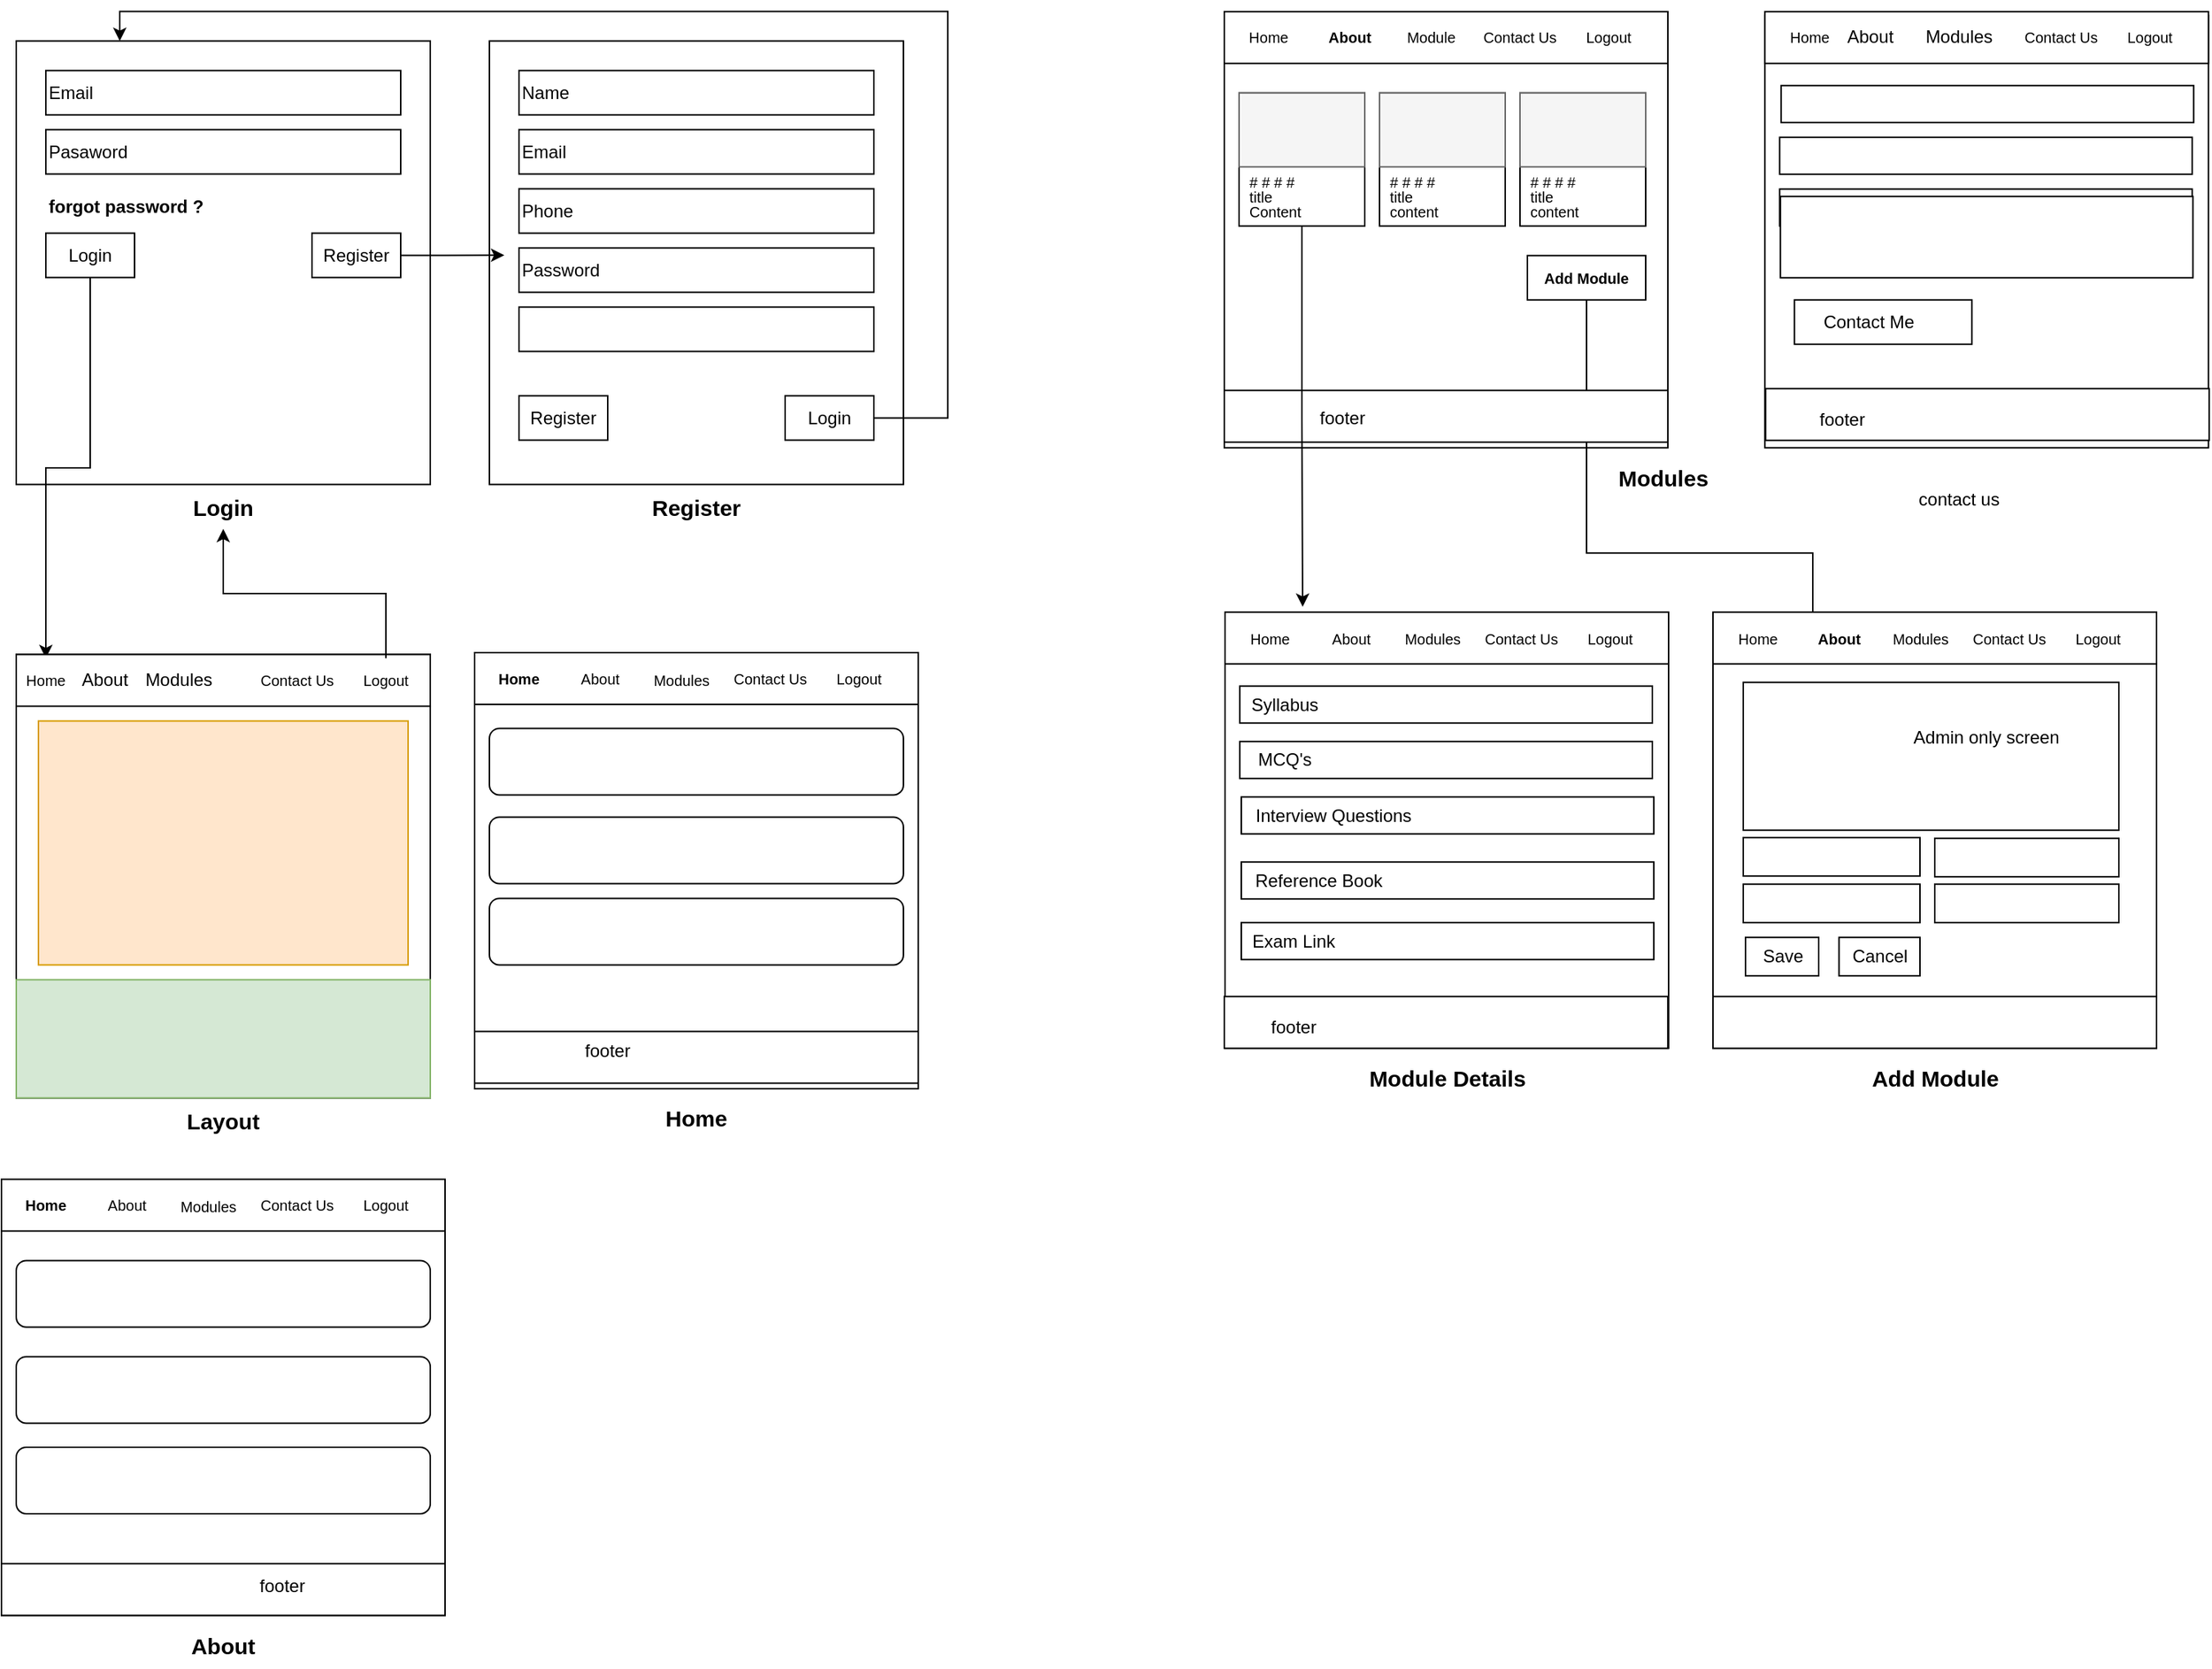<mxfile version="26.3.0" pages="2">
  <diagram name="Page-1" id="84Q58nc43VGnw34gn3SA">
    <mxGraphModel dx="1737" dy="950" grid="1" gridSize="10" guides="1" tooltips="1" connect="1" arrows="1" fold="1" page="1" pageScale="1" pageWidth="3300" pageHeight="4681" math="0" shadow="0">
      <root>
        <mxCell id="0" />
        <mxCell id="1" parent="0" />
        <mxCell id="bFYpzf1gUnUXxNnLCdfT-1" value="" style="rounded=0;whiteSpace=wrap;html=1;" vertex="1" parent="1">
          <mxGeometry x="90" y="76.73" width="280" height="300" as="geometry" />
        </mxCell>
        <mxCell id="bFYpzf1gUnUXxNnLCdfT-2" value="Email" style="rounded=0;whiteSpace=wrap;html=1;align=left;" vertex="1" parent="1">
          <mxGeometry x="110" y="96.73" width="240" height="30" as="geometry" />
        </mxCell>
        <mxCell id="bFYpzf1gUnUXxNnLCdfT-3" value="Pasaword" style="rounded=0;whiteSpace=wrap;html=1;align=left;" vertex="1" parent="1">
          <mxGeometry x="110" y="136.73" width="240" height="30" as="geometry" />
        </mxCell>
        <mxCell id="bFYpzf1gUnUXxNnLCdfT-4" style="edgeStyle=orthogonalEdgeStyle;rounded=0;orthogonalLoop=1;jettySize=auto;html=1;exitX=0.5;exitY=1;exitDx=0;exitDy=0;entryX=0.5;entryY=0;entryDx=0;entryDy=0;" edge="1" parent="1" source="bFYpzf1gUnUXxNnLCdfT-5" target="bFYpzf1gUnUXxNnLCdfT-21">
          <mxGeometry relative="1" as="geometry" />
        </mxCell>
        <mxCell id="bFYpzf1gUnUXxNnLCdfT-5" value="Login" style="rounded=0;whiteSpace=wrap;html=1;" vertex="1" parent="1">
          <mxGeometry x="110" y="206.73" width="60" height="30" as="geometry" />
        </mxCell>
        <mxCell id="bFYpzf1gUnUXxNnLCdfT-6" value="Register" style="rounded=0;whiteSpace=wrap;html=1;" vertex="1" parent="1">
          <mxGeometry x="290" y="206.73" width="60" height="30" as="geometry" />
        </mxCell>
        <mxCell id="bFYpzf1gUnUXxNnLCdfT-7" value="Login" style="text;html=1;align=center;verticalAlign=middle;whiteSpace=wrap;rounded=0;fontStyle=1;fontSize=15;" vertex="1" parent="1">
          <mxGeometry x="90" y="376.73" width="280" height="30" as="geometry" />
        </mxCell>
        <mxCell id="bFYpzf1gUnUXxNnLCdfT-8" value="" style="rounded=0;whiteSpace=wrap;html=1;" vertex="1" parent="1">
          <mxGeometry x="410" y="76.73" width="280" height="300" as="geometry" />
        </mxCell>
        <mxCell id="bFYpzf1gUnUXxNnLCdfT-9" value="Name" style="rounded=0;whiteSpace=wrap;html=1;align=left;" vertex="1" parent="1">
          <mxGeometry x="430" y="96.73" width="240" height="30" as="geometry" />
        </mxCell>
        <mxCell id="bFYpzf1gUnUXxNnLCdfT-10" value="Email&lt;span style=&quot;white-space: pre;&quot;&gt;&#x9;&lt;/span&gt;" style="rounded=0;whiteSpace=wrap;html=1;align=left;" vertex="1" parent="1">
          <mxGeometry x="430" y="136.73" width="240" height="30" as="geometry" />
        </mxCell>
        <mxCell id="bFYpzf1gUnUXxNnLCdfT-11" style="edgeStyle=orthogonalEdgeStyle;rounded=0;orthogonalLoop=1;jettySize=auto;html=1;exitX=1;exitY=0.5;exitDx=0;exitDy=0;entryX=0.25;entryY=0;entryDx=0;entryDy=0;" edge="1" parent="1" source="bFYpzf1gUnUXxNnLCdfT-12" target="bFYpzf1gUnUXxNnLCdfT-1">
          <mxGeometry relative="1" as="geometry">
            <Array as="points">
              <mxPoint x="720" y="331.73" />
              <mxPoint x="720" y="56.73" />
              <mxPoint x="160" y="56.73" />
            </Array>
          </mxGeometry>
        </mxCell>
        <mxCell id="bFYpzf1gUnUXxNnLCdfT-12" value="Login" style="rounded=0;whiteSpace=wrap;html=1;" vertex="1" parent="1">
          <mxGeometry x="610" y="316.73" width="60" height="30" as="geometry" />
        </mxCell>
        <mxCell id="bFYpzf1gUnUXxNnLCdfT-13" value="Register" style="rounded=0;whiteSpace=wrap;html=1;" vertex="1" parent="1">
          <mxGeometry x="430" y="316.73" width="60" height="30" as="geometry" />
        </mxCell>
        <mxCell id="bFYpzf1gUnUXxNnLCdfT-14" value="Register" style="text;html=1;align=center;verticalAlign=middle;whiteSpace=wrap;rounded=0;fontStyle=1;fontSize=15;" vertex="1" parent="1">
          <mxGeometry x="410" y="376.73" width="280" height="30" as="geometry" />
        </mxCell>
        <mxCell id="bFYpzf1gUnUXxNnLCdfT-15" value="Phone" style="rounded=0;whiteSpace=wrap;html=1;align=left;" vertex="1" parent="1">
          <mxGeometry x="430" y="176.73" width="240" height="30" as="geometry" />
        </mxCell>
        <mxCell id="bFYpzf1gUnUXxNnLCdfT-16" value="Password" style="rounded=0;whiteSpace=wrap;html=1;align=left;" vertex="1" parent="1">
          <mxGeometry x="430" y="216.73" width="240" height="30" as="geometry" />
        </mxCell>
        <mxCell id="bFYpzf1gUnUXxNnLCdfT-17" value="" style="rounded=0;whiteSpace=wrap;html=1;" vertex="1" parent="1">
          <mxGeometry x="430" y="256.73" width="240" height="30" as="geometry" />
        </mxCell>
        <mxCell id="bFYpzf1gUnUXxNnLCdfT-18" value="" style="rounded=0;whiteSpace=wrap;html=1;" vertex="1" parent="1">
          <mxGeometry x="90" y="491.73" width="280" height="300" as="geometry" />
        </mxCell>
        <mxCell id="bFYpzf1gUnUXxNnLCdfT-19" value="Layout" style="text;html=1;align=center;verticalAlign=middle;whiteSpace=wrap;rounded=0;fontStyle=1;fontSize=15;" vertex="1" parent="1">
          <mxGeometry x="90" y="791.73" width="280" height="30" as="geometry" />
        </mxCell>
        <mxCell id="bFYpzf1gUnUXxNnLCdfT-20" value="" style="rounded=0;whiteSpace=wrap;html=1;" vertex="1" parent="1">
          <mxGeometry x="90" y="491.73" width="280" height="35" as="geometry" />
        </mxCell>
        <mxCell id="bFYpzf1gUnUXxNnLCdfT-21" value="Home" style="text;html=1;align=center;verticalAlign=middle;whiteSpace=wrap;rounded=0;fontSize=10;" vertex="1" parent="1">
          <mxGeometry x="90" y="494.23" width="40" height="30" as="geometry" />
        </mxCell>
        <mxCell id="bFYpzf1gUnUXxNnLCdfT-22" value="Contact Us" style="text;html=1;align=center;verticalAlign=middle;whiteSpace=wrap;rounded=0;fontSize=10;" vertex="1" parent="1">
          <mxGeometry x="250" y="494.23" width="60" height="30" as="geometry" />
        </mxCell>
        <mxCell id="bFYpzf1gUnUXxNnLCdfT-23" style="edgeStyle=orthogonalEdgeStyle;rounded=0;orthogonalLoop=1;jettySize=auto;html=1;exitX=0.5;exitY=0;exitDx=0;exitDy=0;" edge="1" parent="1" source="bFYpzf1gUnUXxNnLCdfT-24" target="bFYpzf1gUnUXxNnLCdfT-7">
          <mxGeometry relative="1" as="geometry" />
        </mxCell>
        <mxCell id="bFYpzf1gUnUXxNnLCdfT-24" value="Logout" style="text;html=1;align=center;verticalAlign=middle;whiteSpace=wrap;rounded=0;fontSize=10;" vertex="1" parent="1">
          <mxGeometry x="310" y="494.23" width="60" height="30" as="geometry" />
        </mxCell>
        <mxCell id="bFYpzf1gUnUXxNnLCdfT-25" value="" style="rounded=0;whiteSpace=wrap;html=1;" vertex="1" parent="1">
          <mxGeometry x="400" y="492.98" width="300" height="292.5" as="geometry" />
        </mxCell>
        <mxCell id="bFYpzf1gUnUXxNnLCdfT-26" value="Home" style="text;html=1;align=center;verticalAlign=middle;whiteSpace=wrap;rounded=0;fontStyle=1;fontSize=15;" vertex="1" parent="1">
          <mxGeometry x="400" y="790.48" width="300" height="30" as="geometry" />
        </mxCell>
        <mxCell id="bFYpzf1gUnUXxNnLCdfT-27" value="" style="rounded=0;whiteSpace=wrap;html=1;" vertex="1" parent="1">
          <mxGeometry x="400" y="490.48" width="300" height="35" as="geometry" />
        </mxCell>
        <mxCell id="bFYpzf1gUnUXxNnLCdfT-28" value="Home" style="text;html=1;align=center;verticalAlign=middle;whiteSpace=wrap;rounded=0;fontSize=10;fontStyle=1" vertex="1" parent="1">
          <mxGeometry x="410" y="492.98" width="40" height="30" as="geometry" />
        </mxCell>
        <mxCell id="bFYpzf1gUnUXxNnLCdfT-29" value="About" style="text;html=1;align=center;verticalAlign=middle;whiteSpace=wrap;rounded=0;fontSize=10;" vertex="1" parent="1">
          <mxGeometry x="450" y="492.98" width="70" height="30" as="geometry" />
        </mxCell>
        <mxCell id="bFYpzf1gUnUXxNnLCdfT-30" value="Modules" style="text;html=1;align=center;verticalAlign=middle;whiteSpace=wrap;rounded=0;fontSize=10;" vertex="1" parent="1">
          <mxGeometry x="520" y="492.98" width="40" height="32.5" as="geometry" />
        </mxCell>
        <mxCell id="bFYpzf1gUnUXxNnLCdfT-31" value="Contact Us" style="text;html=1;align=center;verticalAlign=middle;whiteSpace=wrap;rounded=0;fontSize=10;" vertex="1" parent="1">
          <mxGeometry x="570" y="492.98" width="60" height="30" as="geometry" />
        </mxCell>
        <mxCell id="bFYpzf1gUnUXxNnLCdfT-32" value="Logout" style="text;html=1;align=center;verticalAlign=middle;whiteSpace=wrap;rounded=0;fontSize=10;" vertex="1" parent="1">
          <mxGeometry x="630" y="492.98" width="60" height="30" as="geometry" />
        </mxCell>
        <mxCell id="bFYpzf1gUnUXxNnLCdfT-33" value="" style="rounded=0;whiteSpace=wrap;html=1;" vertex="1" parent="1">
          <mxGeometry x="907" y="59.37" width="300" height="292.5" as="geometry" />
        </mxCell>
        <mxCell id="bFYpzf1gUnUXxNnLCdfT-34" value="Modules" style="text;html=1;align=center;verticalAlign=middle;whiteSpace=wrap;rounded=0;fontStyle=1;fontSize=15;" vertex="1" parent="1">
          <mxGeometry x="1053.5" y="356.87" width="300" height="30" as="geometry" />
        </mxCell>
        <mxCell id="bFYpzf1gUnUXxNnLCdfT-35" value="" style="rounded=0;whiteSpace=wrap;html=1;" vertex="1" parent="1">
          <mxGeometry x="907" y="56.87" width="300" height="35" as="geometry" />
        </mxCell>
        <mxCell id="bFYpzf1gUnUXxNnLCdfT-36" value="Home" style="text;html=1;align=center;verticalAlign=middle;whiteSpace=wrap;rounded=0;fontSize=10;fontStyle=0" vertex="1" parent="1">
          <mxGeometry x="917" y="59.37" width="40" height="30" as="geometry" />
        </mxCell>
        <mxCell id="bFYpzf1gUnUXxNnLCdfT-37" value="About" style="text;html=1;align=center;verticalAlign=middle;whiteSpace=wrap;rounded=0;fontSize=10;fontStyle=1" vertex="1" parent="1">
          <mxGeometry x="957" y="59.37" width="70" height="30" as="geometry" />
        </mxCell>
        <mxCell id="bFYpzf1gUnUXxNnLCdfT-38" value="Module" style="text;html=1;align=center;verticalAlign=middle;whiteSpace=wrap;rounded=0;fontSize=10;" vertex="1" parent="1">
          <mxGeometry x="1027" y="59.37" width="40" height="30" as="geometry" />
        </mxCell>
        <mxCell id="bFYpzf1gUnUXxNnLCdfT-39" value="Contact Us" style="text;html=1;align=center;verticalAlign=middle;whiteSpace=wrap;rounded=0;fontSize=10;" vertex="1" parent="1">
          <mxGeometry x="1077" y="59.37" width="60" height="30" as="geometry" />
        </mxCell>
        <mxCell id="bFYpzf1gUnUXxNnLCdfT-40" value="Logout" style="text;html=1;align=center;verticalAlign=middle;whiteSpace=wrap;rounded=0;fontSize=10;" vertex="1" parent="1">
          <mxGeometry x="1137" y="59.37" width="60" height="30" as="geometry" />
        </mxCell>
        <mxCell id="bFYpzf1gUnUXxNnLCdfT-41" value="" style="group" vertex="1" connectable="0" parent="1">
          <mxGeometry x="917" y="111.87" width="85" height="90" as="geometry" />
        </mxCell>
        <mxCell id="bFYpzf1gUnUXxNnLCdfT-42" value="" style="rounded=0;whiteSpace=wrap;html=1;" vertex="1" parent="bFYpzf1gUnUXxNnLCdfT-41">
          <mxGeometry width="85" height="90" as="geometry" />
        </mxCell>
        <mxCell id="bFYpzf1gUnUXxNnLCdfT-43" value="" style="rounded=0;whiteSpace=wrap;html=1;fillColor=#f5f5f5;fontColor=#333333;strokeColor=#666666;" vertex="1" parent="bFYpzf1gUnUXxNnLCdfT-41">
          <mxGeometry width="85" height="50" as="geometry" />
        </mxCell>
        <mxCell id="bFYpzf1gUnUXxNnLCdfT-44" value="title" style="text;html=1;align=left;verticalAlign=middle;whiteSpace=wrap;rounded=0;fontSize=10;" vertex="1" parent="bFYpzf1gUnUXxNnLCdfT-41">
          <mxGeometry x="5" y="60" width="75" height="20" as="geometry" />
        </mxCell>
        <mxCell id="bFYpzf1gUnUXxNnLCdfT-45" value="Content" style="text;html=1;align=left;verticalAlign=middle;whiteSpace=wrap;rounded=0;fontSize=10;" vertex="1" parent="bFYpzf1gUnUXxNnLCdfT-41">
          <mxGeometry x="5" y="70" width="75" height="20" as="geometry" />
        </mxCell>
        <mxCell id="bFYpzf1gUnUXxNnLCdfT-46" value="# # # #" style="text;html=1;align=left;verticalAlign=middle;whiteSpace=wrap;rounded=0;fontSize=10;" vertex="1" parent="bFYpzf1gUnUXxNnLCdfT-41">
          <mxGeometry x="5" y="50" width="75" height="20" as="geometry" />
        </mxCell>
        <mxCell id="bFYpzf1gUnUXxNnLCdfT-47" value="" style="group" vertex="1" connectable="0" parent="1">
          <mxGeometry x="1012" y="111.87" width="85" height="90" as="geometry" />
        </mxCell>
        <mxCell id="bFYpzf1gUnUXxNnLCdfT-48" value="" style="rounded=0;whiteSpace=wrap;html=1;" vertex="1" parent="bFYpzf1gUnUXxNnLCdfT-47">
          <mxGeometry width="85" height="90" as="geometry" />
        </mxCell>
        <mxCell id="bFYpzf1gUnUXxNnLCdfT-49" value="" style="rounded=0;whiteSpace=wrap;html=1;fillColor=#f5f5f5;fontColor=#333333;strokeColor=#666666;" vertex="1" parent="bFYpzf1gUnUXxNnLCdfT-47">
          <mxGeometry width="85" height="50" as="geometry" />
        </mxCell>
        <mxCell id="bFYpzf1gUnUXxNnLCdfT-50" value="title" style="text;html=1;align=left;verticalAlign=middle;whiteSpace=wrap;rounded=0;fontSize=10;" vertex="1" parent="bFYpzf1gUnUXxNnLCdfT-47">
          <mxGeometry x="5" y="60" width="75" height="20" as="geometry" />
        </mxCell>
        <mxCell id="bFYpzf1gUnUXxNnLCdfT-51" value="content" style="text;html=1;align=left;verticalAlign=middle;whiteSpace=wrap;rounded=0;fontSize=10;" vertex="1" parent="bFYpzf1gUnUXxNnLCdfT-47">
          <mxGeometry x="5" y="70" width="75" height="20" as="geometry" />
        </mxCell>
        <mxCell id="bFYpzf1gUnUXxNnLCdfT-52" value="# # # #" style="text;html=1;align=left;verticalAlign=middle;whiteSpace=wrap;rounded=0;fontSize=10;" vertex="1" parent="bFYpzf1gUnUXxNnLCdfT-47">
          <mxGeometry x="5" y="50" width="75" height="20" as="geometry" />
        </mxCell>
        <mxCell id="bFYpzf1gUnUXxNnLCdfT-53" value="" style="group" vertex="1" connectable="0" parent="1">
          <mxGeometry x="1107" y="111.87" width="85" height="90" as="geometry" />
        </mxCell>
        <mxCell id="bFYpzf1gUnUXxNnLCdfT-54" value="" style="rounded=0;whiteSpace=wrap;html=1;" vertex="1" parent="bFYpzf1gUnUXxNnLCdfT-53">
          <mxGeometry width="85" height="90" as="geometry" />
        </mxCell>
        <mxCell id="bFYpzf1gUnUXxNnLCdfT-55" value="" style="rounded=0;whiteSpace=wrap;html=1;fillColor=#f5f5f5;fontColor=#333333;strokeColor=#666666;" vertex="1" parent="bFYpzf1gUnUXxNnLCdfT-53">
          <mxGeometry width="85" height="50" as="geometry" />
        </mxCell>
        <mxCell id="bFYpzf1gUnUXxNnLCdfT-56" value="title" style="text;html=1;align=left;verticalAlign=middle;whiteSpace=wrap;rounded=0;fontSize=10;" vertex="1" parent="bFYpzf1gUnUXxNnLCdfT-53">
          <mxGeometry x="5" y="60" width="75" height="20" as="geometry" />
        </mxCell>
        <mxCell id="bFYpzf1gUnUXxNnLCdfT-57" value="content" style="text;html=1;align=left;verticalAlign=middle;whiteSpace=wrap;rounded=0;fontSize=10;" vertex="1" parent="bFYpzf1gUnUXxNnLCdfT-53">
          <mxGeometry x="5" y="70" width="75" height="20" as="geometry" />
        </mxCell>
        <mxCell id="bFYpzf1gUnUXxNnLCdfT-58" value="# # # #" style="text;html=1;align=left;verticalAlign=middle;whiteSpace=wrap;rounded=0;fontSize=10;" vertex="1" parent="bFYpzf1gUnUXxNnLCdfT-53">
          <mxGeometry x="5" y="50" width="75" height="20" as="geometry" />
        </mxCell>
        <mxCell id="bFYpzf1gUnUXxNnLCdfT-59" style="edgeStyle=orthogonalEdgeStyle;rounded=0;orthogonalLoop=1;jettySize=auto;html=1;exitX=0.5;exitY=1;exitDx=0;exitDy=0;entryX=0.25;entryY=1;entryDx=0;entryDy=0;" edge="1" parent="1" source="bFYpzf1gUnUXxNnLCdfT-60" target="bFYpzf1gUnUXxNnLCdfT-82">
          <mxGeometry relative="1" as="geometry">
            <Array as="points">
              <mxPoint x="1152.5" y="423.12" />
              <mxPoint x="1304.5" y="423.12" />
            </Array>
          </mxGeometry>
        </mxCell>
        <mxCell id="bFYpzf1gUnUXxNnLCdfT-60" value="Add Module" style="rounded=0;whiteSpace=wrap;html=1;fontStyle=1;fontSize=10;" vertex="1" parent="1">
          <mxGeometry x="1112" y="221.87" width="80" height="30" as="geometry" />
        </mxCell>
        <mxCell id="bFYpzf1gUnUXxNnLCdfT-61" value="" style="rounded=0;whiteSpace=wrap;html=1;" vertex="1" parent="1">
          <mxGeometry x="1272.62" y="59.37" width="300" height="292.5" as="geometry" />
        </mxCell>
        <mxCell id="bFYpzf1gUnUXxNnLCdfT-62" value="" style="rounded=0;whiteSpace=wrap;html=1;" vertex="1" parent="1">
          <mxGeometry x="1272.62" y="56.87" width="300" height="35" as="geometry" />
        </mxCell>
        <mxCell id="bFYpzf1gUnUXxNnLCdfT-63" value="Home" style="text;html=1;align=center;verticalAlign=middle;whiteSpace=wrap;rounded=0;fontSize=10;fontStyle=0" vertex="1" parent="1">
          <mxGeometry x="1282.62" y="59.37" width="40" height="30" as="geometry" />
        </mxCell>
        <mxCell id="bFYpzf1gUnUXxNnLCdfT-64" value="Contact Us" style="text;html=1;align=center;verticalAlign=middle;whiteSpace=wrap;rounded=0;fontSize=10;" vertex="1" parent="1">
          <mxGeometry x="1442.62" y="59.37" width="60" height="30" as="geometry" />
        </mxCell>
        <mxCell id="bFYpzf1gUnUXxNnLCdfT-65" value="Logout" style="text;html=1;align=center;verticalAlign=middle;whiteSpace=wrap;rounded=0;fontSize=10;" vertex="1" parent="1">
          <mxGeometry x="1502.62" y="59.37" width="60" height="30" as="geometry" />
        </mxCell>
        <mxCell id="bFYpzf1gUnUXxNnLCdfT-66" value="" style="rounded=0;whiteSpace=wrap;html=1;" vertex="1" parent="1">
          <mxGeometry x="1283.62" y="106.87" width="279" height="25" as="geometry" />
        </mxCell>
        <mxCell id="bFYpzf1gUnUXxNnLCdfT-67" value="" style="rounded=0;whiteSpace=wrap;html=1;" vertex="1" parent="1">
          <mxGeometry x="1282.62" y="141.87" width="279" height="25" as="geometry" />
        </mxCell>
        <mxCell id="bFYpzf1gUnUXxNnLCdfT-68" value="" style="rounded=0;whiteSpace=wrap;html=1;" vertex="1" parent="1">
          <mxGeometry x="1282.62" y="176.87" width="279" height="25" as="geometry" />
        </mxCell>
        <mxCell id="bFYpzf1gUnUXxNnLCdfT-69" value="" style="rounded=0;whiteSpace=wrap;html=1;" vertex="1" parent="1">
          <mxGeometry x="1283.12" y="181.87" width="279" height="55" as="geometry" />
        </mxCell>
        <mxCell id="bFYpzf1gUnUXxNnLCdfT-70" value="" style="rounded=0;whiteSpace=wrap;html=1;" vertex="1" parent="1">
          <mxGeometry x="907.5" y="465.62" width="300" height="292.5" as="geometry" />
        </mxCell>
        <mxCell id="bFYpzf1gUnUXxNnLCdfT-71" value="Module Details" style="text;html=1;align=center;verticalAlign=middle;whiteSpace=wrap;rounded=0;fontStyle=1;fontSize=15;" vertex="1" parent="1">
          <mxGeometry x="907.5" y="763.12" width="300" height="30" as="geometry" />
        </mxCell>
        <mxCell id="bFYpzf1gUnUXxNnLCdfT-72" value="" style="rounded=0;whiteSpace=wrap;html=1;" vertex="1" parent="1">
          <mxGeometry x="907.5" y="463.12" width="300" height="35" as="geometry" />
        </mxCell>
        <mxCell id="bFYpzf1gUnUXxNnLCdfT-73" value="Home" style="text;html=1;align=center;verticalAlign=middle;whiteSpace=wrap;rounded=0;fontSize=10;fontStyle=0" vertex="1" parent="1">
          <mxGeometry x="917.5" y="465.62" width="40" height="30" as="geometry" />
        </mxCell>
        <mxCell id="bFYpzf1gUnUXxNnLCdfT-74" value="About" style="text;html=1;align=center;verticalAlign=middle;whiteSpace=wrap;rounded=0;fontSize=10;" vertex="1" parent="1">
          <mxGeometry x="957.5" y="465.62" width="70" height="30" as="geometry" />
        </mxCell>
        <mxCell id="bFYpzf1gUnUXxNnLCdfT-75" value="Modules" style="text;html=1;align=center;verticalAlign=middle;whiteSpace=wrap;rounded=0;fontSize=10;fontStyle=0" vertex="1" parent="1">
          <mxGeometry x="1027.5" y="465.62" width="40" height="30" as="geometry" />
        </mxCell>
        <mxCell id="bFYpzf1gUnUXxNnLCdfT-76" value="Contact Us" style="text;html=1;align=center;verticalAlign=middle;whiteSpace=wrap;rounded=0;fontSize=10;" vertex="1" parent="1">
          <mxGeometry x="1077.5" y="465.62" width="60" height="30" as="geometry" />
        </mxCell>
        <mxCell id="bFYpzf1gUnUXxNnLCdfT-77" value="Logout" style="text;html=1;align=center;verticalAlign=middle;whiteSpace=wrap;rounded=0;fontSize=10;" vertex="1" parent="1">
          <mxGeometry x="1137.5" y="465.62" width="60" height="30" as="geometry" />
        </mxCell>
        <mxCell id="bFYpzf1gUnUXxNnLCdfT-78" value="" style="rounded=0;whiteSpace=wrap;html=1;" vertex="1" parent="1">
          <mxGeometry x="1237.5" y="465.62" width="300" height="292.5" as="geometry" />
        </mxCell>
        <mxCell id="bFYpzf1gUnUXxNnLCdfT-79" value="Add Module" style="text;html=1;align=center;verticalAlign=middle;whiteSpace=wrap;rounded=0;fontStyle=1;fontSize=15;" vertex="1" parent="1">
          <mxGeometry x="1237.5" y="763.12" width="300" height="30" as="geometry" />
        </mxCell>
        <mxCell id="bFYpzf1gUnUXxNnLCdfT-80" value="" style="rounded=0;whiteSpace=wrap;html=1;" vertex="1" parent="1">
          <mxGeometry x="1237.5" y="463.12" width="300" height="35" as="geometry" />
        </mxCell>
        <mxCell id="bFYpzf1gUnUXxNnLCdfT-81" value="Home" style="text;html=1;align=center;verticalAlign=middle;whiteSpace=wrap;rounded=0;fontSize=10;fontStyle=0" vertex="1" parent="1">
          <mxGeometry x="1247.5" y="465.62" width="40" height="30" as="geometry" />
        </mxCell>
        <mxCell id="bFYpzf1gUnUXxNnLCdfT-82" value="About" style="text;html=1;align=center;verticalAlign=middle;whiteSpace=wrap;rounded=0;fontSize=10;fontStyle=1" vertex="1" parent="1">
          <mxGeometry x="1287.5" y="465.62" width="70" height="30" as="geometry" />
        </mxCell>
        <mxCell id="bFYpzf1gUnUXxNnLCdfT-83" value="Modules" style="text;html=1;align=center;verticalAlign=middle;whiteSpace=wrap;rounded=0;fontSize=10;" vertex="1" parent="1">
          <mxGeometry x="1357.5" y="465.62" width="40" height="30" as="geometry" />
        </mxCell>
        <mxCell id="bFYpzf1gUnUXxNnLCdfT-84" value="Contact Us" style="text;html=1;align=center;verticalAlign=middle;whiteSpace=wrap;rounded=0;fontSize=10;" vertex="1" parent="1">
          <mxGeometry x="1407.5" y="465.62" width="60" height="30" as="geometry" />
        </mxCell>
        <mxCell id="bFYpzf1gUnUXxNnLCdfT-85" value="Logout" style="text;html=1;align=center;verticalAlign=middle;whiteSpace=wrap;rounded=0;fontSize=10;" vertex="1" parent="1">
          <mxGeometry x="1467.5" y="465.62" width="60" height="30" as="geometry" />
        </mxCell>
        <mxCell id="bFYpzf1gUnUXxNnLCdfT-86" value="" style="rounded=0;whiteSpace=wrap;html=1;" vertex="1" parent="1">
          <mxGeometry x="1258" y="510.62" width="254" height="100" as="geometry" />
        </mxCell>
        <mxCell id="bFYpzf1gUnUXxNnLCdfT-87" value="" style="rounded=0;whiteSpace=wrap;html=1;" vertex="1" parent="1">
          <mxGeometry x="1258" y="615.62" width="119.5" height="26" as="geometry" />
        </mxCell>
        <mxCell id="bFYpzf1gUnUXxNnLCdfT-88" value="" style="rounded=0;whiteSpace=wrap;html=1;" vertex="1" parent="1">
          <mxGeometry x="1387.5" y="616.12" width="124.5" height="26" as="geometry" />
        </mxCell>
        <mxCell id="bFYpzf1gUnUXxNnLCdfT-89" value="" style="rounded=0;whiteSpace=wrap;html=1;" vertex="1" parent="1">
          <mxGeometry x="1258" y="647.12" width="119.5" height="26" as="geometry" />
        </mxCell>
        <mxCell id="bFYpzf1gUnUXxNnLCdfT-90" value="" style="rounded=0;whiteSpace=wrap;html=1;" vertex="1" parent="1">
          <mxGeometry x="1387.5" y="647.12" width="124.5" height="26" as="geometry" />
        </mxCell>
        <mxCell id="bFYpzf1gUnUXxNnLCdfT-91" value="Save" style="rounded=0;whiteSpace=wrap;html=1;" vertex="1" parent="1">
          <mxGeometry x="1259.5" y="683.12" width="49.5" height="26" as="geometry" />
        </mxCell>
        <mxCell id="bFYpzf1gUnUXxNnLCdfT-92" value="Cancel" style="rounded=0;whiteSpace=wrap;html=1;" vertex="1" parent="1">
          <mxGeometry x="1322.75" y="683.12" width="54.75" height="26" as="geometry" />
        </mxCell>
        <mxCell id="bFYpzf1gUnUXxNnLCdfT-93" value="" style="rounded=0;whiteSpace=wrap;html=1;fillColor=#d5e8d4;strokeColor=#82b366;" vertex="1" parent="1">
          <mxGeometry x="90" y="711.73" width="280" height="80" as="geometry" />
        </mxCell>
        <mxCell id="bFYpzf1gUnUXxNnLCdfT-94" value="" style="rounded=0;whiteSpace=wrap;html=1;fillColor=#ffe6cc;strokeColor=#d79b00;" vertex="1" parent="1">
          <mxGeometry x="105" y="536.73" width="250" height="165" as="geometry" />
        </mxCell>
        <mxCell id="bFYpzf1gUnUXxNnLCdfT-95" value="forgot password ?" style="text;html=1;align=left;verticalAlign=middle;whiteSpace=wrap;rounded=0;fontStyle=1" vertex="1" parent="1">
          <mxGeometry x="110" y="173.73" width="240" height="30" as="geometry" />
        </mxCell>
        <mxCell id="bFYpzf1gUnUXxNnLCdfT-96" value="About" style="text;html=1;align=center;verticalAlign=middle;whiteSpace=wrap;rounded=0;" vertex="1" parent="1">
          <mxGeometry x="120" y="494.23" width="60" height="30" as="geometry" />
        </mxCell>
        <mxCell id="bFYpzf1gUnUXxNnLCdfT-97" value="Modules" style="text;html=1;align=center;verticalAlign=middle;whiteSpace=wrap;rounded=0;" vertex="1" parent="1">
          <mxGeometry x="170" y="494.23" width="60" height="30" as="geometry" />
        </mxCell>
        <mxCell id="bFYpzf1gUnUXxNnLCdfT-98" value="About" style="text;html=1;align=center;verticalAlign=middle;whiteSpace=wrap;rounded=0;" vertex="1" parent="1">
          <mxGeometry x="1313.62" y="59.37" width="60" height="30" as="geometry" />
        </mxCell>
        <mxCell id="bFYpzf1gUnUXxNnLCdfT-99" value="Modules" style="text;html=1;align=center;verticalAlign=middle;whiteSpace=wrap;rounded=0;" vertex="1" parent="1">
          <mxGeometry x="1373.62" y="59.37" width="60" height="30" as="geometry" />
        </mxCell>
        <mxCell id="bFYpzf1gUnUXxNnLCdfT-100" value="" style="rounded=0;whiteSpace=wrap;html=1;" vertex="1" parent="1">
          <mxGeometry x="1292.62" y="251.87" width="120" height="30" as="geometry" />
        </mxCell>
        <mxCell id="bFYpzf1gUnUXxNnLCdfT-101" value="Contact Me" style="text;html=1;align=center;verticalAlign=middle;whiteSpace=wrap;rounded=0;" vertex="1" parent="1">
          <mxGeometry x="1292.62" y="251.87" width="100" height="30" as="geometry" />
        </mxCell>
        <mxCell id="bFYpzf1gUnUXxNnLCdfT-102" value="contact us" style="text;html=1;align=center;verticalAlign=middle;whiteSpace=wrap;rounded=0;" vertex="1" parent="1">
          <mxGeometry x="1373.62" y="371.87" width="60" height="30" as="geometry" />
        </mxCell>
        <mxCell id="bFYpzf1gUnUXxNnLCdfT-103" value="" style="rounded=0;whiteSpace=wrap;html=1;" vertex="1" parent="1">
          <mxGeometry x="80" y="849.23" width="300" height="292.5" as="geometry" />
        </mxCell>
        <mxCell id="bFYpzf1gUnUXxNnLCdfT-104" value="About" style="text;html=1;align=center;verticalAlign=middle;whiteSpace=wrap;rounded=0;fontStyle=1;fontSize=15;" vertex="1" parent="1">
          <mxGeometry x="80" y="1146.73" width="300" height="30" as="geometry" />
        </mxCell>
        <mxCell id="bFYpzf1gUnUXxNnLCdfT-105" value="" style="rounded=0;whiteSpace=wrap;html=1;" vertex="1" parent="1">
          <mxGeometry x="80" y="846.73" width="300" height="35" as="geometry" />
        </mxCell>
        <mxCell id="bFYpzf1gUnUXxNnLCdfT-106" value="Home" style="text;html=1;align=center;verticalAlign=middle;whiteSpace=wrap;rounded=0;fontSize=10;fontStyle=1" vertex="1" parent="1">
          <mxGeometry x="90" y="849.23" width="40" height="30" as="geometry" />
        </mxCell>
        <mxCell id="bFYpzf1gUnUXxNnLCdfT-107" value="About" style="text;html=1;align=center;verticalAlign=middle;whiteSpace=wrap;rounded=0;fontSize=10;" vertex="1" parent="1">
          <mxGeometry x="130" y="849.23" width="70" height="30" as="geometry" />
        </mxCell>
        <mxCell id="bFYpzf1gUnUXxNnLCdfT-108" value="Modules" style="text;html=1;align=center;verticalAlign=middle;whiteSpace=wrap;rounded=0;fontSize=10;" vertex="1" parent="1">
          <mxGeometry x="200" y="849.23" width="40" height="32.5" as="geometry" />
        </mxCell>
        <mxCell id="bFYpzf1gUnUXxNnLCdfT-109" value="Contact Us" style="text;html=1;align=center;verticalAlign=middle;whiteSpace=wrap;rounded=0;fontSize=10;" vertex="1" parent="1">
          <mxGeometry x="250" y="849.23" width="60" height="30" as="geometry" />
        </mxCell>
        <mxCell id="bFYpzf1gUnUXxNnLCdfT-110" value="Logout" style="text;html=1;align=center;verticalAlign=middle;whiteSpace=wrap;rounded=0;fontSize=10;" vertex="1" parent="1">
          <mxGeometry x="310" y="849.23" width="60" height="30" as="geometry" />
        </mxCell>
        <mxCell id="bFYpzf1gUnUXxNnLCdfT-111" value="" style="rounded=0;whiteSpace=wrap;html=1;" vertex="1" parent="1">
          <mxGeometry x="917.5" y="513.12" width="279" height="25" as="geometry" />
        </mxCell>
        <mxCell id="bFYpzf1gUnUXxNnLCdfT-112" value="" style="rounded=0;whiteSpace=wrap;html=1;" vertex="1" parent="1">
          <mxGeometry x="917.5" y="550.62" width="279" height="25" as="geometry" />
        </mxCell>
        <mxCell id="bFYpzf1gUnUXxNnLCdfT-113" value="" style="rounded=0;whiteSpace=wrap;html=1;" vertex="1" parent="1">
          <mxGeometry x="918.5" y="588.12" width="279" height="25" as="geometry" />
        </mxCell>
        <mxCell id="bFYpzf1gUnUXxNnLCdfT-114" value="" style="rounded=0;whiteSpace=wrap;html=1;" vertex="1" parent="1">
          <mxGeometry x="918.5" y="632.12" width="279" height="25" as="geometry" />
        </mxCell>
        <mxCell id="bFYpzf1gUnUXxNnLCdfT-115" value="" style="rounded=0;whiteSpace=wrap;html=1;" vertex="1" parent="1">
          <mxGeometry x="918.5" y="673.12" width="279" height="25" as="geometry" />
        </mxCell>
        <mxCell id="bFYpzf1gUnUXxNnLCdfT-116" value="Syllabus" style="text;html=1;align=center;verticalAlign=middle;whiteSpace=wrap;rounded=0;" vertex="1" parent="1">
          <mxGeometry x="917.5" y="510.62" width="60" height="30" as="geometry" />
        </mxCell>
        <mxCell id="bFYpzf1gUnUXxNnLCdfT-117" value="MCQ&#39;s" style="text;html=1;align=center;verticalAlign=middle;whiteSpace=wrap;rounded=0;" vertex="1" parent="1">
          <mxGeometry x="917.5" y="548.12" width="60" height="30" as="geometry" />
        </mxCell>
        <mxCell id="bFYpzf1gUnUXxNnLCdfT-118" value="Interview Questions" style="text;html=1;align=center;verticalAlign=middle;whiteSpace=wrap;rounded=0;" vertex="1" parent="1">
          <mxGeometry x="907.5" y="585.62" width="146" height="30" as="geometry" />
        </mxCell>
        <mxCell id="bFYpzf1gUnUXxNnLCdfT-119" value="Reference Book" style="text;html=1;align=center;verticalAlign=middle;whiteSpace=wrap;rounded=0;" vertex="1" parent="1">
          <mxGeometry x="917.5" y="629.62" width="106" height="30" as="geometry" />
        </mxCell>
        <mxCell id="bFYpzf1gUnUXxNnLCdfT-120" value="Exam Link" style="text;html=1;align=center;verticalAlign=middle;whiteSpace=wrap;rounded=0;" vertex="1" parent="1">
          <mxGeometry x="923.5" y="670.62" width="60" height="30" as="geometry" />
        </mxCell>
        <mxCell id="bFYpzf1gUnUXxNnLCdfT-121" value="Admin only screen" style="text;html=1;align=center;verticalAlign=middle;whiteSpace=wrap;rounded=0;" vertex="1" parent="1">
          <mxGeometry x="1372.25" y="533.12" width="101.25" height="30" as="geometry" />
        </mxCell>
        <mxCell id="bFYpzf1gUnUXxNnLCdfT-122" value="" style="rounded=1;whiteSpace=wrap;html=1;" vertex="1" parent="1">
          <mxGeometry x="410" y="541.73" width="280" height="45" as="geometry" />
        </mxCell>
        <mxCell id="bFYpzf1gUnUXxNnLCdfT-123" value="" style="rounded=1;whiteSpace=wrap;html=1;" vertex="1" parent="1">
          <mxGeometry x="90" y="901.73" width="280" height="45" as="geometry" />
        </mxCell>
        <mxCell id="bFYpzf1gUnUXxNnLCdfT-124" value="" style="rounded=1;whiteSpace=wrap;html=1;" vertex="1" parent="1">
          <mxGeometry x="410" y="656.73" width="280" height="45" as="geometry" />
        </mxCell>
        <mxCell id="bFYpzf1gUnUXxNnLCdfT-125" value="" style="rounded=1;whiteSpace=wrap;html=1;" vertex="1" parent="1">
          <mxGeometry x="90" y="966.73" width="280" height="45" as="geometry" />
        </mxCell>
        <mxCell id="bFYpzf1gUnUXxNnLCdfT-126" value="" style="rounded=1;whiteSpace=wrap;html=1;" vertex="1" parent="1">
          <mxGeometry x="410" y="601.73" width="280" height="45" as="geometry" />
        </mxCell>
        <mxCell id="bFYpzf1gUnUXxNnLCdfT-127" value="" style="rounded=1;whiteSpace=wrap;html=1;" vertex="1" parent="1">
          <mxGeometry x="90" y="1027.98" width="280" height="45" as="geometry" />
        </mxCell>
        <mxCell id="bFYpzf1gUnUXxNnLCdfT-128" value="" style="rounded=0;whiteSpace=wrap;html=1;" vertex="1" parent="1">
          <mxGeometry x="400" y="746.73" width="300" height="35" as="geometry" />
        </mxCell>
        <mxCell id="bFYpzf1gUnUXxNnLCdfT-129" value="" style="rounded=0;whiteSpace=wrap;html=1;" vertex="1" parent="1">
          <mxGeometry x="80" y="1106.73" width="300" height="35" as="geometry" />
        </mxCell>
        <mxCell id="bFYpzf1gUnUXxNnLCdfT-130" value="" style="rounded=0;whiteSpace=wrap;html=1;" vertex="1" parent="1">
          <mxGeometry x="907" y="313.12" width="300" height="35" as="geometry" />
        </mxCell>
        <mxCell id="bFYpzf1gUnUXxNnLCdfT-131" value="" style="rounded=0;whiteSpace=wrap;html=1;" vertex="1" parent="1">
          <mxGeometry x="1273.12" y="311.87" width="300" height="35" as="geometry" />
        </mxCell>
        <mxCell id="bFYpzf1gUnUXxNnLCdfT-132" value="" style="rounded=0;whiteSpace=wrap;html=1;" vertex="1" parent="1">
          <mxGeometry x="907" y="723.12" width="300" height="35" as="geometry" />
        </mxCell>
        <mxCell id="bFYpzf1gUnUXxNnLCdfT-133" value="" style="rounded=0;whiteSpace=wrap;html=1;" vertex="1" parent="1">
          <mxGeometry x="1237.5" y="723.12" width="300" height="35" as="geometry" />
        </mxCell>
        <mxCell id="bFYpzf1gUnUXxNnLCdfT-134" value="footer" style="text;html=1;align=center;verticalAlign=middle;whiteSpace=wrap;rounded=0;" vertex="1" parent="1">
          <mxGeometry x="460" y="739.23" width="60" height="42.5" as="geometry" />
        </mxCell>
        <mxCell id="bFYpzf1gUnUXxNnLCdfT-135" value="footer" style="text;html=1;align=center;verticalAlign=middle;whiteSpace=wrap;rounded=0;" vertex="1" parent="1">
          <mxGeometry x="240" y="1100.48" width="60" height="42.5" as="geometry" />
        </mxCell>
        <mxCell id="bFYpzf1gUnUXxNnLCdfT-136" value="footer" style="text;html=1;align=center;verticalAlign=middle;whiteSpace=wrap;rounded=0;" vertex="1" parent="1">
          <mxGeometry x="923.5" y="723.12" width="60" height="42.5" as="geometry" />
        </mxCell>
        <mxCell id="bFYpzf1gUnUXxNnLCdfT-137" value="footer" style="text;html=1;align=center;verticalAlign=middle;whiteSpace=wrap;rounded=0;" vertex="1" parent="1">
          <mxGeometry x="1294.87" y="311.87" width="60" height="42.5" as="geometry" />
        </mxCell>
        <mxCell id="bFYpzf1gUnUXxNnLCdfT-138" value="footer" style="text;html=1;align=center;verticalAlign=middle;whiteSpace=wrap;rounded=0;" vertex="1" parent="1">
          <mxGeometry x="957" y="310.62" width="60" height="42.5" as="geometry" />
        </mxCell>
        <mxCell id="bFYpzf1gUnUXxNnLCdfT-139" style="edgeStyle=orthogonalEdgeStyle;rounded=0;orthogonalLoop=1;jettySize=auto;html=1;exitX=1;exitY=0.5;exitDx=0;exitDy=0;entryX=0.036;entryY=0.483;entryDx=0;entryDy=0;entryPerimeter=0;" edge="1" parent="1" source="bFYpzf1gUnUXxNnLCdfT-6" target="bFYpzf1gUnUXxNnLCdfT-8">
          <mxGeometry relative="1" as="geometry" />
        </mxCell>
        <mxCell id="bFYpzf1gUnUXxNnLCdfT-140" style="edgeStyle=orthogonalEdgeStyle;rounded=0;orthogonalLoop=1;jettySize=auto;html=1;exitX=0.5;exitY=1;exitDx=0;exitDy=0;entryX=0.175;entryY=-0.105;entryDx=0;entryDy=0;entryPerimeter=0;" edge="1" parent="1" source="bFYpzf1gUnUXxNnLCdfT-45" target="bFYpzf1gUnUXxNnLCdfT-72">
          <mxGeometry relative="1" as="geometry" />
        </mxCell>
      </root>
    </mxGraphModel>
  </diagram>
  <diagram name="Page-2" id="DbV_FZ0CGoMp6ItdGzVj">
    <mxGraphModel dx="1242" dy="822" grid="1" gridSize="10" guides="1" tooltips="1" connect="1" arrows="1" fold="1" page="1" pageScale="1" pageWidth="827" pageHeight="1169" math="0" shadow="0">
      <root>
        <mxCell id="0" />
        <mxCell id="1" parent="0" />
        <mxCell id="y-0hPAfDcaENgkE_XnCu-1" value="Login" style="rounded=0;whiteSpace=wrap;html=1;fontStyle=1;fontSize=16;" vertex="1" parent="1">
          <mxGeometry x="140" y="160" width="150" height="210" as="geometry" />
        </mxCell>
        <mxCell id="y-0hPAfDcaENgkE_XnCu-2" value="Register" style="rounded=0;whiteSpace=wrap;html=1;fontStyle=1;fontSize=16;" vertex="1" parent="1">
          <mxGeometry x="320" y="160" width="150" height="210" as="geometry" />
        </mxCell>
        <mxCell id="y-0hPAfDcaENgkE_XnCu-3" value="Login" style="rounded=0;whiteSpace=wrap;html=1;fontStyle=1;fontSize=16;" vertex="1" parent="1">
          <mxGeometry x="500" y="160" width="150" height="210" as="geometry" />
        </mxCell>
      </root>
    </mxGraphModel>
  </diagram>
</mxfile>
